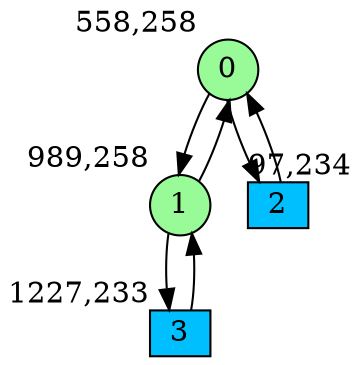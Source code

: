 digraph G {
graph [bgcolor=white]
node [shape=circle, style = filled, fillcolor=white,fixedsize=true, width=0.4, height=0.3 ]
0[xlabel="558,258", pos = "7.20313,0!", fillcolor=palegreen ];
1[xlabel="989,258", pos = "13.9375,0!", fillcolor=palegreen ];
2[xlabel="97,234", pos = "0,0.375!", fillcolor=deepskyblue, shape=box ];
3[xlabel="1227,233", pos = "17.6563,0.390625!", fillcolor=deepskyblue, shape=box ];
0->1 ;
0->2 ;
1->0 ;
1->3 ;
2->0 ;
3->1 ;
}
